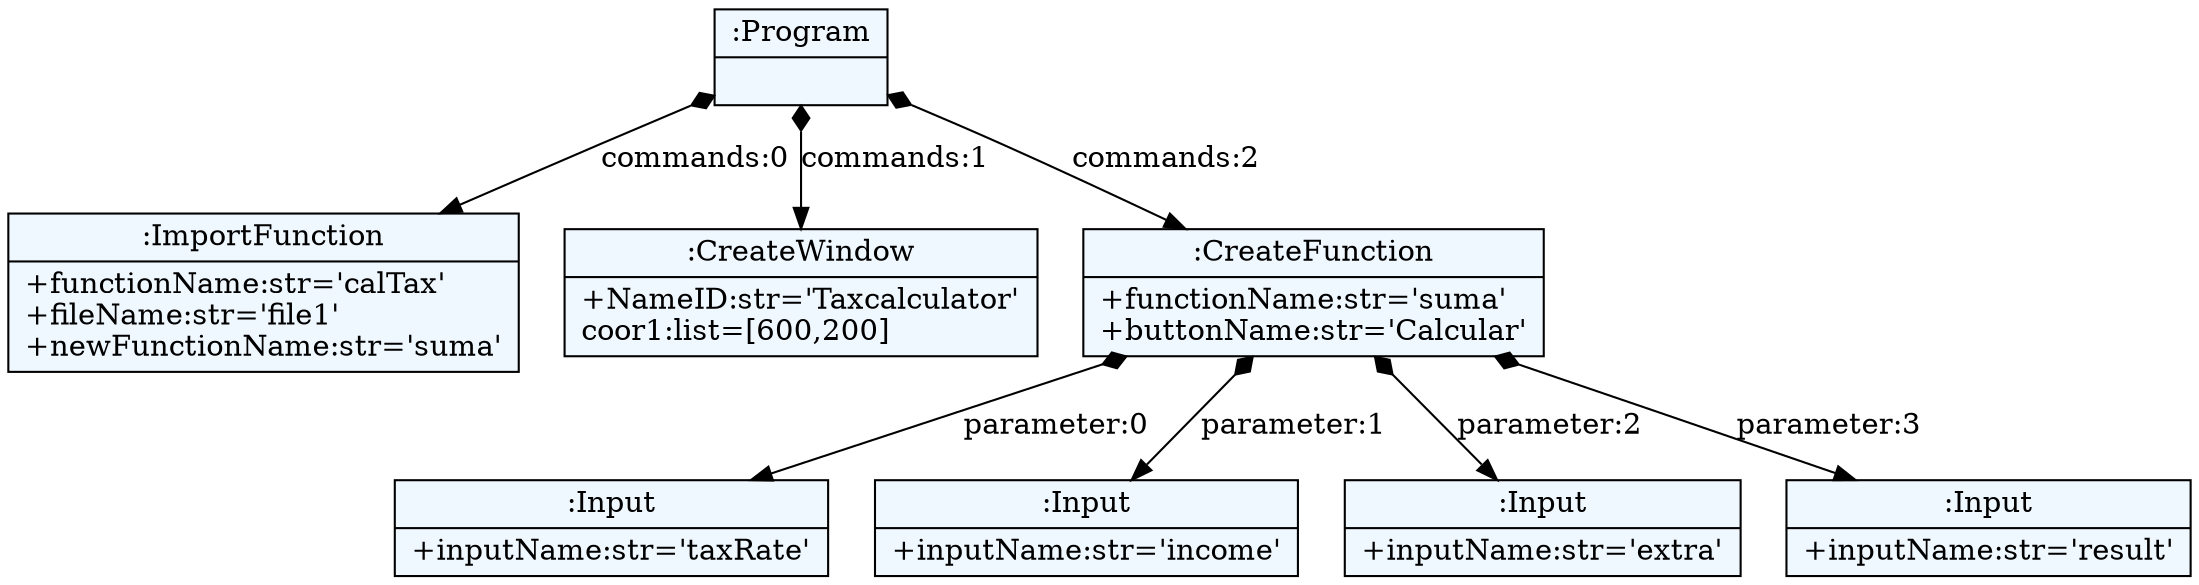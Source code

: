 
    digraph textX {
    fontname = "Bitstream Vera Sans"
    fontsize = 8
    node[
        shape=record,
        style=filled,
        fillcolor=aliceblue
    ]
    nodesep = 0.3
    edge[dir=black,arrowtail=empty]


2216229009608 -> 2216229024328 [label="commands:0" arrowtail=diamond dir=both]
2216229024328[label="{:ImportFunction|+functionName:str='calTax'\l+fileName:str='file1'\l+newFunctionName:str='suma'\l}"]
2216229009608 -> 2216229024392 [label="commands:1" arrowtail=diamond dir=both]
2216229024392[label="{:CreateWindow|+NameID:str='Taxcalculator'\lcoor1:list=[600,200]\l}"]
2216229009608 -> 2216229024520 [label="commands:2" arrowtail=diamond dir=both]
2216229024520 -> 2216229024712 [label="parameter:0" arrowtail=diamond dir=both]
2216229024712[label="{:Input|+inputName:str='taxRate'\l}"]
2216229024520 -> 2216229024776 [label="parameter:1" arrowtail=diamond dir=both]
2216229024776[label="{:Input|+inputName:str='income'\l}"]
2216229024520 -> 2216229024904 [label="parameter:2" arrowtail=diamond dir=both]
2216229024904[label="{:Input|+inputName:str='extra'\l}"]
2216229024520 -> 2216229024968 [label="parameter:3" arrowtail=diamond dir=both]
2216229024968[label="{:Input|+inputName:str='result'\l}"]
2216229024520[label="{:CreateFunction|+functionName:str='suma'\l+buttonName:str='Calcular'\l}"]
2216229009608[label="{:Program|}"]

}
